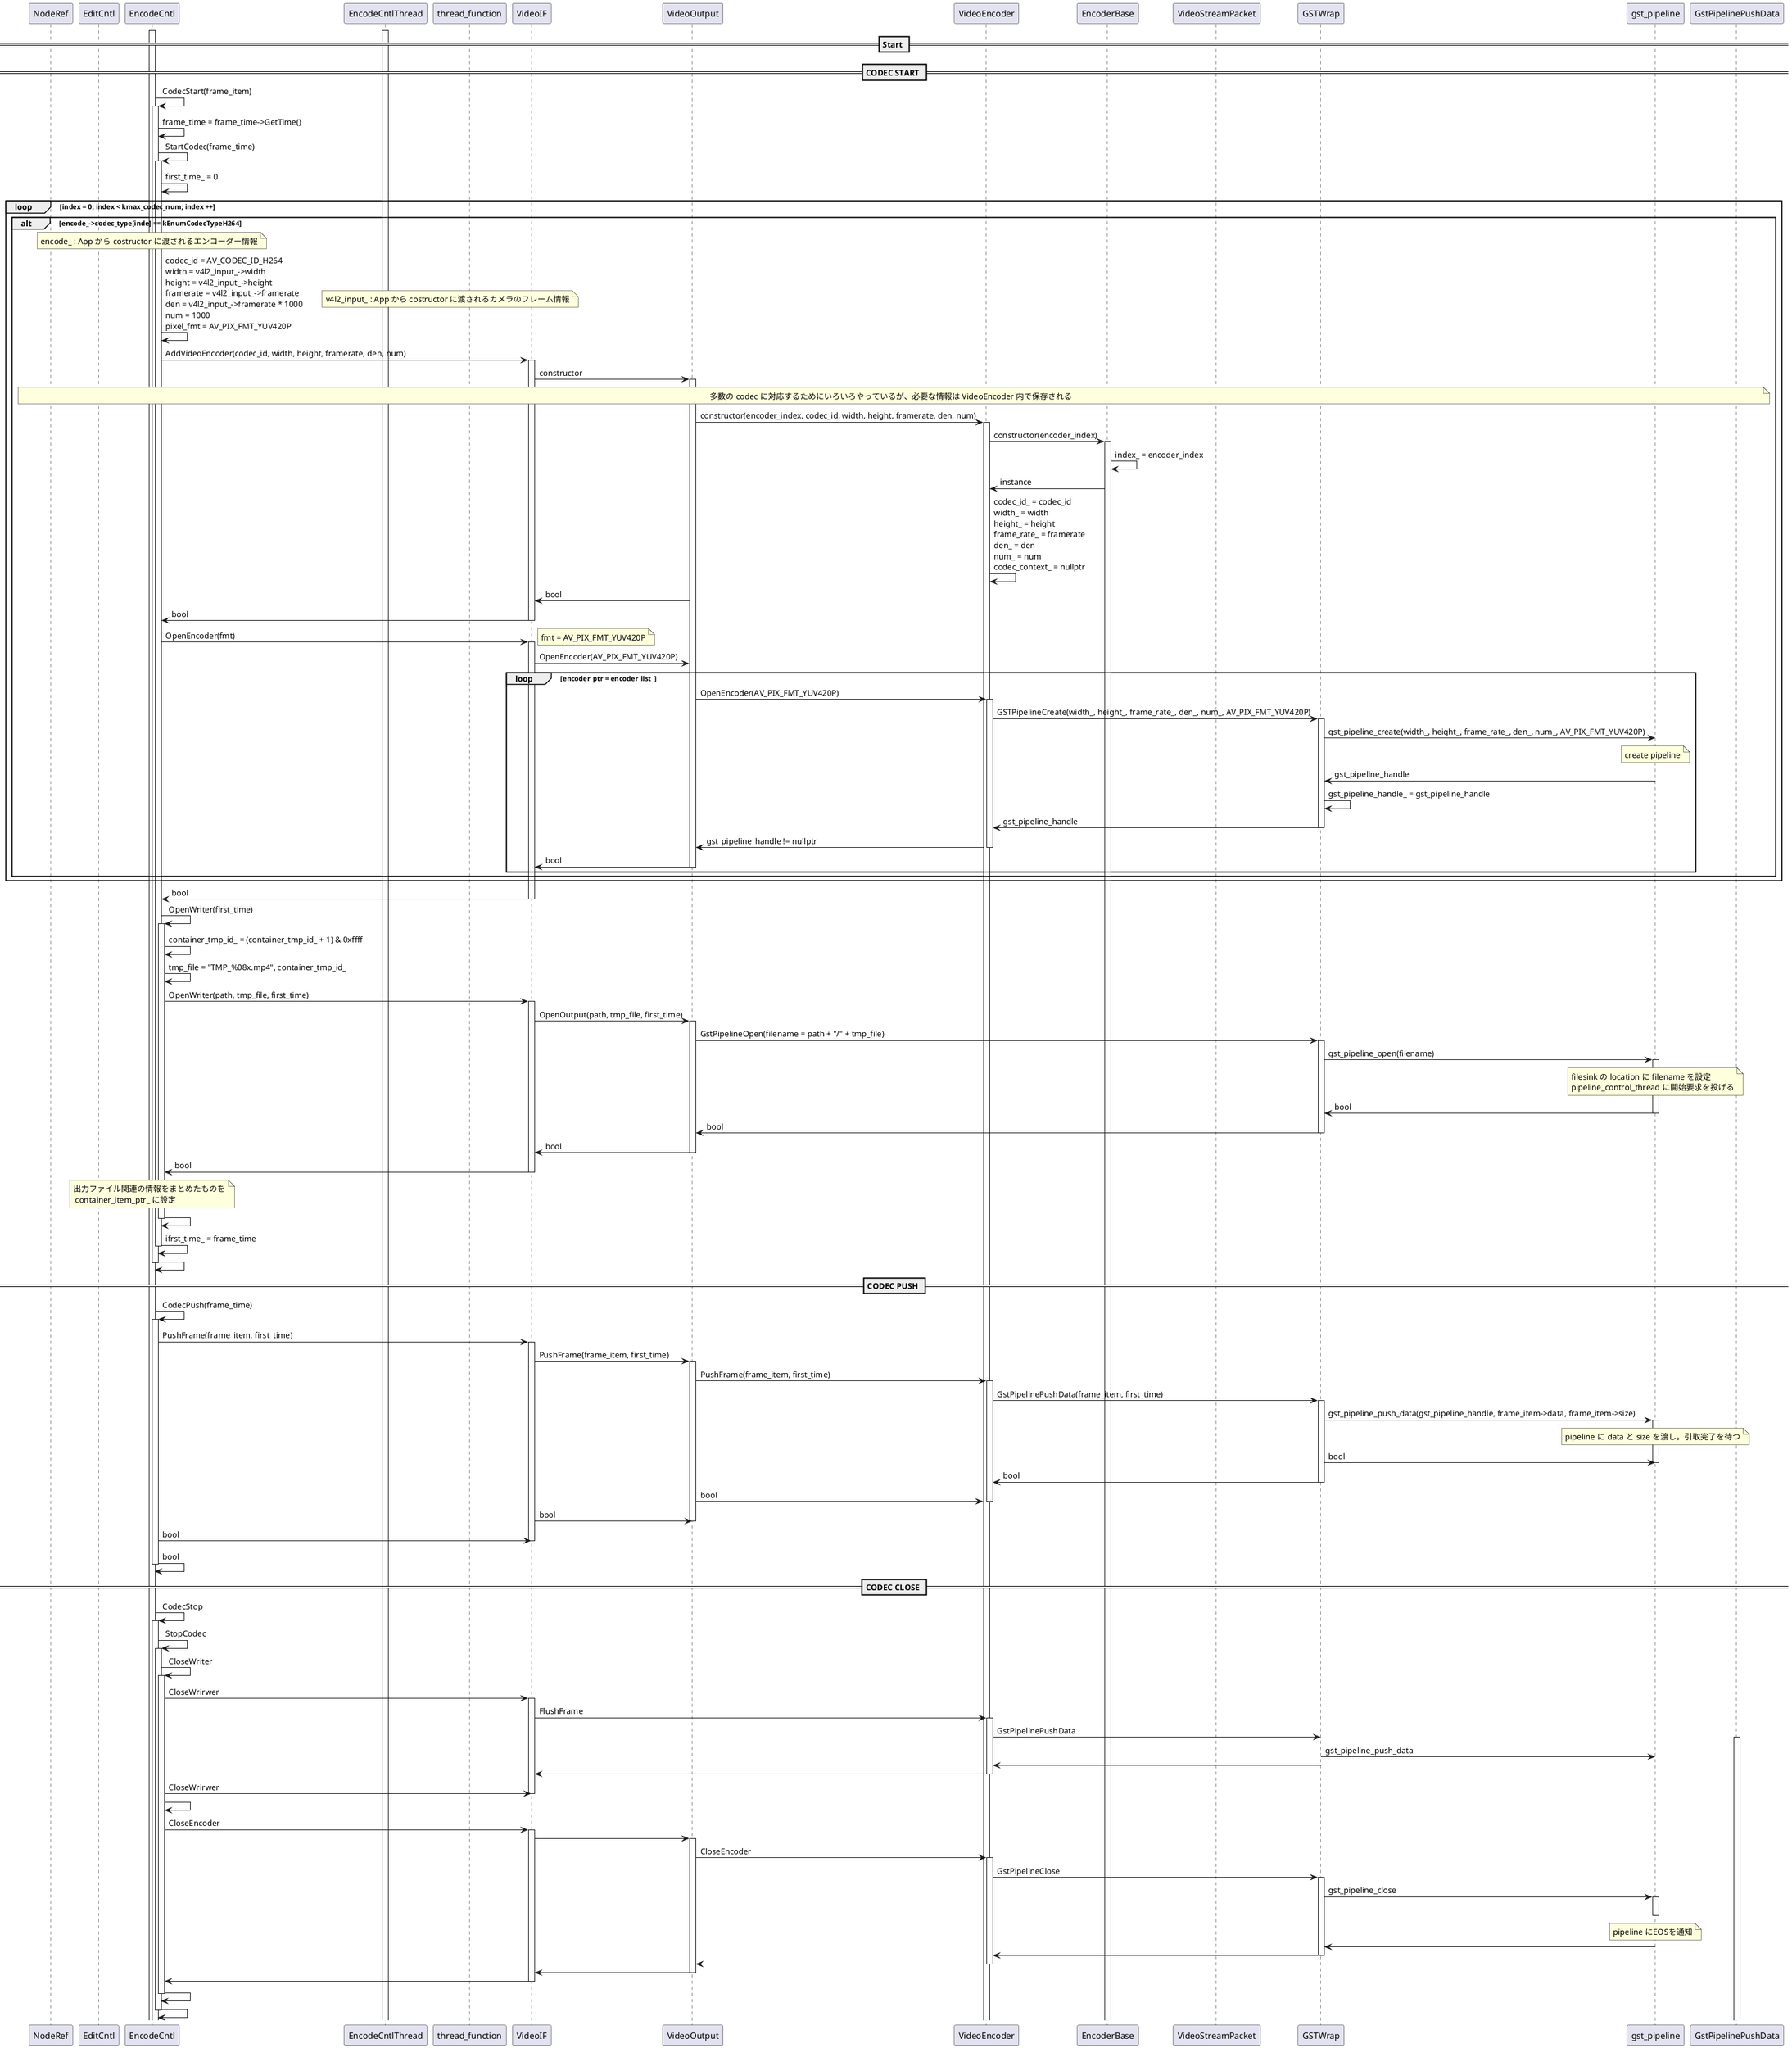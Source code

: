 @startuml
participant NodeRef
participant EditCntl
participant EncodeCntl
participant EncodeCntlThread
participant thread_function
participant VideoIF
participant VideoOutput
participant VideoEncoder
participant EncoderBase
participant VideoStreamPacket
participant GSTWrap
participant gst_pipeline

activate EncodeCntl
activate EncodeCntlThread
== Start ==
/'
NodeRef -> EncodeCntl : Start()
activate EncodeCntl
EncodeCntl -> VideoIF : constructor()
activate VideoIF
VideoIF -> GSTWrap : constructor()
activate GSTWrap
EncodeCntl <- VideoIF : instance
NodeRef <- EncodeCntl
deactivate EncodeCntl
== REC start ==
NodeRef -> EncodeCntl : SetRecord(rec_start_time)
group when [ recording_time_ == 0 ]
  EncodeCntl -> EncodeCntl : recording_time_ = recording_time_
end
EncodeCntl -> EncodeCntl : id = related_id_.SetRelated(rec_start_time)
NodeRef <- EncodeCntl : id

== push Frame ==
EditCntl -> EncodeCntl : PushEvent(kDataLinkIDNotice)
EncodeCntl -> EncodeCntlThread : normal_queue.push(kDataLinkIDNotice)
EncodeCntlThread -->> thread_function : cond_.notify_one()\nwakeup thread
EditCntl <- EncodeCntlThread :
thread_function -> EncodeCntlThread : EventFunction
activate EncodeCntlThread
EncodeCntlThread -> EncodeCntl : NoticeFrame
activate EncodeCntl
alt rec_start_time == 0
  EncodeCntl -> EncodeCntl : CacheFrame()
  activate EncodeCntl
  note over EncodeCntl : cache_time_ 時間以上経過している frame を削除
  EncodeCntl -> EncodeCntl
  deactivate EncodeCntl
else
  EncodeCntl -> EncodeCntl : CodecFrame()
  activate EncodeCntl
  group while [ frame_item = FrontFrame(&pop_index) ]
    EncodeCntl -> EncodeCntl : frame_time = frame_item->GetTine()\nrelated_data_id = related_id_.GetRelated(frame_time)
    alt related_data_id > 0
      alt related_data_id_ == 0
        EncodeCntl -> EncodeCntl : CodecStart(frame_time)\nCodecPush(frame_item)
      else related_data_id_ == related_data_id
        EncodeCntl -> EncodeCntl : CodecPush(frame_item)
      else
        EncodeCntl -> EncodeCntl : CodecStop(frame_item, related_data_id_)\nCodecStart(frame_item)\nCodecPush(frame_item)
      end
    EncodeCntl -> EncodeCntl : related_data_id_ = related_data_id\nPopData(pop_index)
    else
      note over EncodeCntl : Recording time より前の framew は捨てる
      EncodeCntl -> EncodeCntl : PopData(pop_index)
      alt related_data_id_ > 0
        EncodeCntl -> EncodeCntl : CodecStop(frame_item, related_data_id_)\nrecording_time_ = 0\nrelated_data_id_ = 0
      end
      deactivate EncodeCntl
    end
  end
end
EncodeCntlThread <- EncodeCntl :
deactivate EncodeCntl
thread_function <- EncodeCntlThread :
deactivate EncodeCntlThread
'/
== CODEC START ==

EncodeCntl -> EncodeCntl : CodecStart(frame_item)
activate EncodeCntl
EncodeCntl -> EncodeCntl : frame_time = frame_time->GetTime()
EncodeCntl -> EncodeCntl : StartCodec(frame_time)
activate EncodeCntl
/'
 '  START OF StartCodec
 '/
EncodeCntl -> EncodeCntl : first_time_ = 0
loop index = 0; index < kmax_codec_num; index ++
  alt encode_->codec_type[inde] == kEnumCodecTypeH264
    note over EncodeCntl : encode_ : App から costructor に渡されるエンコーダー情報
    EncodeCntl -> EncodeCntl : codec_id = AV_CODEC_ID_H264\n\
width = v4l2_input_->width\nheight = v4l2_input_->height\n\
framerate = v4l2_input_->framerate\nden = v4l2_input_->framerate * 1000\nnum = 1000\npixel_fmt = AV_PIX_FMT_YUV420P
    note right
      v4l2_input_ : App から costructor に渡されるカメラのフレーム情報
    end note

    EncodeCntl -> VideoIF : AddVideoEncoder(codec_id, width, height, framerate, den, num)
    activate VideoIF
    VideoIF -> VideoOutput : constructor
    activate VideoOutput
note across
多数の codec に対応するためにいろいろやっているが、必要な情報は VideoEncoder 内で保存される
end note
    VideoOutput -> VideoEncoder : constructor(encoder_index, codec_id, width, height, framerate, den, num)
    activate VideoEncoder
    VideoEncoder -> EncoderBase : constructor(encoder_index)
    activate EncoderBase
    EncoderBase -> EncoderBase : index_ = encoder_index
    VideoEncoder <- EncoderBase : instance
    VideoEncoder -> VideoEncoder : codec_id_ = codec_id\nwidth_ = width\n\
height_ = height\nframe_rate_ = framerate\nden_ = den\nnum_ = num\n\
codec_context_ = nullptr
    VideoIF <- VideoOutput : bool
    EncodeCntl <- VideoIF : bool
    deactivate VideoIF
    EncodeCntl -> VideoIF : OpenEncoder(fmt)
    note right : fmt = AV_PIX_FMT_YUV420P
    activate VideoIF
    VideoIF -> VideoOutput : OpenEncoder(AV_PIX_FMT_YUV420P)
    loop encoder_ptr = encoder_list_
      VideoOutput -> VideoEncoder : OpenEncoder(AV_PIX_FMT_YUV420P)
      activate VideoEncoder
      VideoEncoder -> GSTWrap : GSTPipelineCreate(width_, height_, frame_rate_, den_, num_, AV_PIX_FMT_YUV420P)
      activate GSTWrap
      GSTWrap -> gst_pipeline : gst_pipeline_create(width_, height_, frame_rate_, den_, num_, AV_PIX_FMT_YUV420P)
      note over gst_pipeline : create pipeline
      GSTWrap <- gst_pipeline : gst_pipeline_handle
      GSTWrap -> GSTWrap : gst_pipeline_handle_ = gst_pipeline_handle
      VideoEncoder <- GSTWrap : gst_pipeline_handle
      deactivate GSTWrap
      VideoOutput <- VideoEncoder : gst_pipeline_handle != nullptr
      deactivate VideoEncoder
      VideoIF <- VideoOutput :bool
      deactivate VideoOutput
    end
  end
end
EncodeCntl <- VideoIF : bool
deactivate VideoIF

EncodeCntl -> EncodeCntl : OpenWriter(first_time)
activate EncodeCntl
EncodeCntl -> EncodeCntl : container_tmp_id_ = (container_tmp_id_ + 1) & 0xffff
EncodeCntl -> EncodeCntl : tmp_file = "TMP_%08x.mp4", container_tmp_id_
EncodeCntl -> VideoIF : OpenWriter(path, tmp_file, first_time)
activate VideoIF
VideoIF -> VideoOutput : OpenOutput(path, tmp_file, first_time)
activate VideoOutput

VideoOutput -> GSTWrap : GstPipelineOpen(filename = path + "/" + tmp_file)
activate GSTWrap
GSTWrap -> gst_pipeline : gst_pipeline_open(filename)
activate gst_pipeline
note over gst_pipeline
  filesink の location に filename を設定
  pipeline_control_thread に開始要求を投げる
end note
GSTWrap <- gst_pipeline : bool
deactivate gst_pipeline
VideoOutput <- GSTWrap : bool
deactivate GSTWrap
VideoIF <- VideoOutput : bool
deactivate VideoOutput
EncodeCntl <- VideoIF : bool
note over EncodeCntl 
出力ファイル関連の情報をまとめたものを
 container_item_ptr_ に設定
end note
deactivate VideoIF
/'
 ' END OF StartCodec
 '/
EncodeCntl -> EncodeCntl
deactivate EncodeCntl
EncodeCntl -> EncodeCntl : ifrst_time_ = frame_time
deactivate EncodeCntl
EncodeCntl -> EncodeCntl
deactivate EncodeCntl

== CODEC PUSH ==
EncodeCntl -> EncodeCntl : CodecPush(frame_time)
activate  EncodeCntl
EncodeCntl -> VideoIF : PushFrame(frame_item, first_time)
activate VideoIF
VideoIF -> VideoOutput : PushFrame(frame_item, first_time)
activate VideoOutput
VideoOutput -> VideoEncoder : PushFrame(frame_item, first_time)
activate VideoEncoder
VideoEncoder -> GSTWrap : GstPipelinePushData(frame_item, first_time)
activate GSTWrap
GSTWrap -> gst_pipeline : gst_pipeline_push_data(gst_pipeline_handle, frame_item->data, frame_item->size)
activate gst_pipeline
note over gst_pipeline : pipeline に data と size を渡し。引取完了を待つ
GSTWrap -> gst_pipeline : bool
deactivate gst_pipeline
VideoEncoder <- GSTWrap : bool
deactivate GSTWrap
VideoOutput -> VideoEncoder : bool
deactivate VideoEncoder
VideoIF -> VideoOutput : bool
deactivate VideoOutput
EncodeCntl -> VideoIF : bool
deactivate VideoIF
EncodeCntl -> EncodeCntl :bool
deactivate EncodeCntl


== CODEC CLOSE ==
EncodeCntl -> EncodeCntl : CodecStop
activate EncodeCntl
EncodeCntl -> EncodeCntl :StopCodec
activate EncodeCntl
EncodeCntl -> EncodeCntl : CloseWriter
activate EncodeCntl
EncodeCntl -> VideoIF : CloseWrirwer
activate VideoIF
VideoIF -> VideoEncoder : FlushFrame
activate VideoEncoder
VideoEncoder -> GSTWrap : GstPipelinePushData
activate GstPipelinePushData
GSTWrap -> gst_pipeline : gst_pipeline_push_data
deactivate gst_pipeline
VideoEncoder <- GSTWrap :
deactivate GSTWrap
VideoIF <- VideoEncoder : 
deactivate VideoEncoder
EncodeCntl -> VideoIF : CloseWrirwer
deactivate VideoIF
EncodeCntl -> EncodeCntl :
EncodeCntl -> VideoIF : CloseEncoder
activate VideoIF
VideoIF -> VideoOutput :
activate VideoOutput
VideoOutput -> VideoEncoder : CloseEncoder
activate VideoEncoder
VideoEncoder -> GSTWrap : GstPipelineClose
activate GSTWrap
GSTWrap -> gst_pipeline : gst_pipeline_close
activate gst_pipeline
note over gst_pipeline : pipeline にEOSを通知
deactivate gst_pipeline
GSTWrap <- gst_pipeline :
VideoEncoder <- GSTWrap :
deactivate GSTWrap
VideoOutput <- VideoEncoder
deactivate VideoEncoder
VideoIF <- VideoOutput:
deactivate VideoOutput
EncodeCntl <- VideoIF
deactivate VideoIF
EncodeCntl -> EncodeCntl :
deactivate EncodeCntl
EncodeCntl -> EncodeCntl :
deactivate EncodeCntl

@enduml






